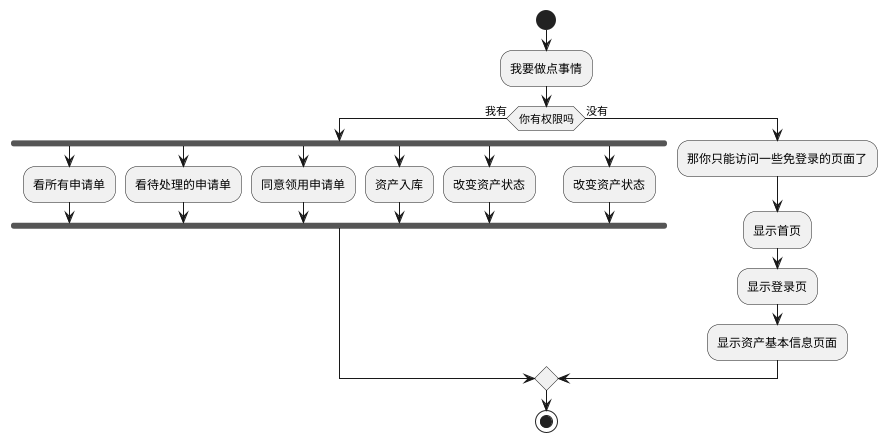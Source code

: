 @startuml
start
:我要做点事情;

if (你有权限吗) then (我有)
fork
:看所有申请单;

fork again
:看待处理的申请单;

fork again
:同意领用申请单;

fork again
:资产入库;

fork again
:改变资产状态;

fork again
:改变资产状态;
endfork

else (没有)
:那你只能访问一些免登录的页面了;
:显示首页;
:显示登录页;
:显示资产基本信息页面;
endif

stop
@enduml
